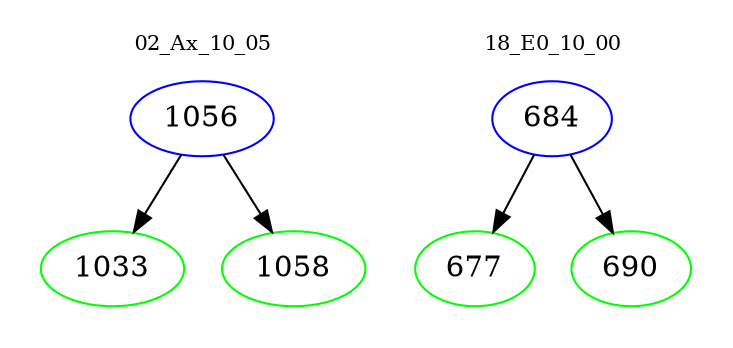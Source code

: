 digraph{
subgraph cluster_0 {
color = white
label = "02_Ax_10_05";
fontsize=10;
T0_1056 [label="1056", color="blue"]
T0_1056 -> T0_1033 [color="black"]
T0_1033 [label="1033", color="green"]
T0_1056 -> T0_1058 [color="black"]
T0_1058 [label="1058", color="green"]
}
subgraph cluster_1 {
color = white
label = "18_E0_10_00";
fontsize=10;
T1_684 [label="684", color="blue"]
T1_684 -> T1_677 [color="black"]
T1_677 [label="677", color="green"]
T1_684 -> T1_690 [color="black"]
T1_690 [label="690", color="green"]
}
}
